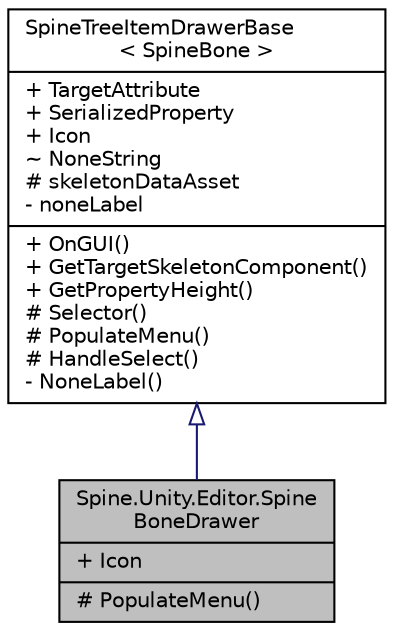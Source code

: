 digraph "Spine.Unity.Editor.SpineBoneDrawer"
{
 // LATEX_PDF_SIZE
  edge [fontname="Helvetica",fontsize="10",labelfontname="Helvetica",labelfontsize="10"];
  node [fontname="Helvetica",fontsize="10",shape=record];
  Node1 [label="{Spine.Unity.Editor.Spine\lBoneDrawer\n|+ Icon\l|# PopulateMenu()\l}",height=0.2,width=0.4,color="black", fillcolor="grey75", style="filled", fontcolor="black",tooltip=" "];
  Node2 -> Node1 [dir="back",color="midnightblue",fontsize="10",style="solid",arrowtail="onormal",fontname="Helvetica"];
  Node2 [label="{SpineTreeItemDrawerBase\l\< SpineBone \>\n|+ TargetAttribute\l+ SerializedProperty\l+ Icon\l~ NoneString\l# skeletonDataAsset\l- noneLabel\l|+ OnGUI()\l+ GetTargetSkeletonComponent()\l+ GetPropertyHeight()\l# Selector()\l# PopulateMenu()\l# HandleSelect()\l- NoneLabel()\l}",height=0.2,width=0.4,color="black", fillcolor="white", style="filled",URL="$class_spine_1_1_unity_1_1_editor_1_1_spine_tree_item_drawer_base.html",tooltip=" "];
}
